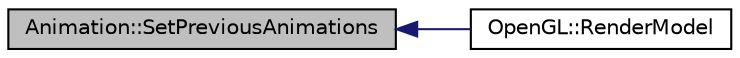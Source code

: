 digraph "Animation::SetPreviousAnimations"
{
  edge [fontname="Helvetica",fontsize="10",labelfontname="Helvetica",labelfontsize="10"];
  node [fontname="Helvetica",fontsize="10",shape=record];
  rankdir="LR";
  Node1 [label="Animation::SetPreviousAnimations",height=0.2,width=0.4,color="black", fillcolor="grey75", style="filled" fontcolor="black"];
  Node1 -> Node2 [dir="back",color="midnightblue",fontsize="10",style="solid",fontname="Helvetica"];
  Node2 [label="OpenGL::RenderModel",height=0.2,width=0.4,color="black", fillcolor="white", style="filled",URL="$class_open_g_l.html#a6cff1de2415b3afd3bb0a8b452a733b7",tooltip="Renders the model described by GameObj. "];
}
